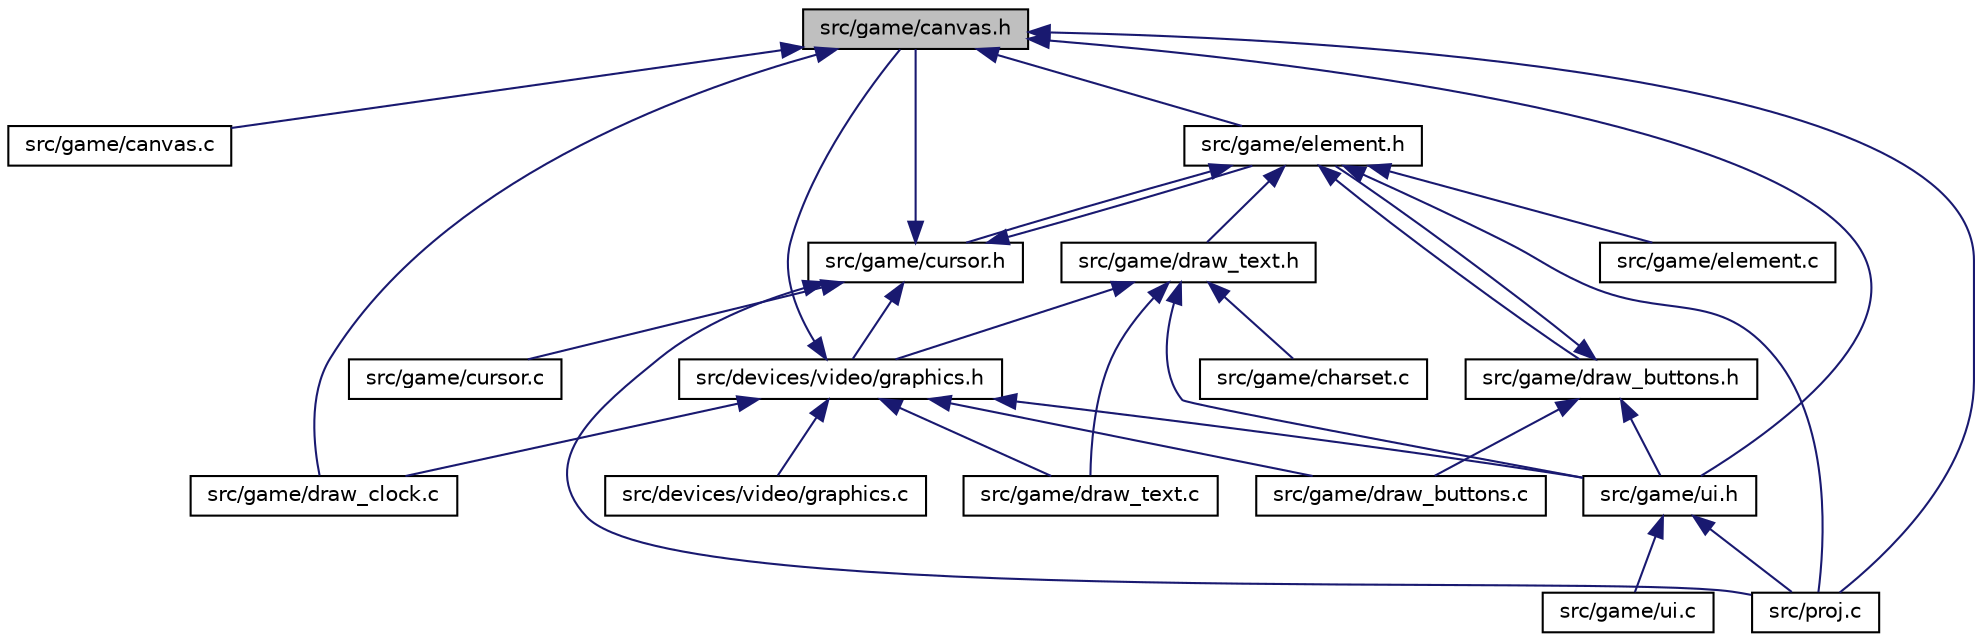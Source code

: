 digraph "src/game/canvas.h"
{
 // LATEX_PDF_SIZE
  edge [fontname="Helvetica",fontsize="10",labelfontname="Helvetica",labelfontsize="10"];
  node [fontname="Helvetica",fontsize="10",shape=record];
  Node1 [label="src/game/canvas.h",height=0.2,width=0.4,color="black", fillcolor="grey75", style="filled", fontcolor="black",tooltip=" "];
  Node1 -> Node2 [dir="back",color="midnightblue",fontsize="10",style="solid"];
  Node2 [label="src/game/canvas.c",height=0.2,width=0.4,color="black", fillcolor="white", style="filled",URL="$canvas_8c.html",tooltip=" "];
  Node1 -> Node3 [dir="back",color="midnightblue",fontsize="10",style="solid"];
  Node3 [label="src/game/draw_clock.c",height=0.2,width=0.4,color="black", fillcolor="white", style="filled",URL="$draw__clock_8c.html",tooltip=" "];
  Node1 -> Node4 [dir="back",color="midnightblue",fontsize="10",style="solid"];
  Node4 [label="src/game/element.h",height=0.2,width=0.4,color="black", fillcolor="white", style="filled",URL="$element_8h.html",tooltip=" "];
  Node4 -> Node5 [dir="back",color="midnightblue",fontsize="10",style="solid"];
  Node5 [label="src/game/cursor.h",height=0.2,width=0.4,color="black", fillcolor="white", style="filled",URL="$cursor_8h.html",tooltip=" "];
  Node5 -> Node6 [dir="back",color="midnightblue",fontsize="10",style="solid"];
  Node6 [label="src/devices/video/graphics.h",height=0.2,width=0.4,color="black", fillcolor="white", style="filled",URL="$graphics_8h.html",tooltip=" "];
  Node6 -> Node7 [dir="back",color="midnightblue",fontsize="10",style="solid"];
  Node7 [label="src/devices/video/graphics.c",height=0.2,width=0.4,color="black", fillcolor="white", style="filled",URL="$graphics_8c.html",tooltip=" "];
  Node6 -> Node1 [dir="back",color="midnightblue",fontsize="10",style="solid"];
  Node6 -> Node8 [dir="back",color="midnightblue",fontsize="10",style="solid"];
  Node8 [label="src/game/draw_buttons.c",height=0.2,width=0.4,color="black", fillcolor="white", style="filled",URL="$draw__buttons_8c.html",tooltip=" "];
  Node6 -> Node3 [dir="back",color="midnightblue",fontsize="10",style="solid"];
  Node6 -> Node9 [dir="back",color="midnightblue",fontsize="10",style="solid"];
  Node9 [label="src/game/draw_text.c",height=0.2,width=0.4,color="black", fillcolor="white", style="filled",URL="$draw__text_8c.html",tooltip=" "];
  Node6 -> Node10 [dir="back",color="midnightblue",fontsize="10",style="solid"];
  Node10 [label="src/game/ui.h",height=0.2,width=0.4,color="black", fillcolor="white", style="filled",URL="$ui_8h.html",tooltip=" "];
  Node10 -> Node11 [dir="back",color="midnightblue",fontsize="10",style="solid"];
  Node11 [label="src/game/ui.c",height=0.2,width=0.4,color="black", fillcolor="white", style="filled",URL="$ui_8c.html",tooltip=" "];
  Node10 -> Node12 [dir="back",color="midnightblue",fontsize="10",style="solid"];
  Node12 [label="src/proj.c",height=0.2,width=0.4,color="black", fillcolor="white", style="filled",URL="$proj_8c.html",tooltip=" "];
  Node5 -> Node1 [dir="back",color="midnightblue",fontsize="10",style="solid"];
  Node5 -> Node13 [dir="back",color="midnightblue",fontsize="10",style="solid"];
  Node13 [label="src/game/cursor.c",height=0.2,width=0.4,color="black", fillcolor="white", style="filled",URL="$cursor_8c.html",tooltip=" "];
  Node5 -> Node4 [dir="back",color="midnightblue",fontsize="10",style="solid"];
  Node5 -> Node12 [dir="back",color="midnightblue",fontsize="10",style="solid"];
  Node4 -> Node14 [dir="back",color="midnightblue",fontsize="10",style="solid"];
  Node14 [label="src/game/draw_buttons.h",height=0.2,width=0.4,color="black", fillcolor="white", style="filled",URL="$draw__buttons_8h.html",tooltip=" "];
  Node14 -> Node8 [dir="back",color="midnightblue",fontsize="10",style="solid"];
  Node14 -> Node4 [dir="back",color="midnightblue",fontsize="10",style="solid"];
  Node14 -> Node10 [dir="back",color="midnightblue",fontsize="10",style="solid"];
  Node4 -> Node15 [dir="back",color="midnightblue",fontsize="10",style="solid"];
  Node15 [label="src/game/draw_text.h",height=0.2,width=0.4,color="black", fillcolor="white", style="filled",URL="$draw__text_8h.html",tooltip=" "];
  Node15 -> Node6 [dir="back",color="midnightblue",fontsize="10",style="solid"];
  Node15 -> Node16 [dir="back",color="midnightblue",fontsize="10",style="solid"];
  Node16 [label="src/game/charset.c",height=0.2,width=0.4,color="black", fillcolor="white", style="filled",URL="$charset_8c.html",tooltip=" "];
  Node15 -> Node9 [dir="back",color="midnightblue",fontsize="10",style="solid"];
  Node15 -> Node10 [dir="back",color="midnightblue",fontsize="10",style="solid"];
  Node4 -> Node17 [dir="back",color="midnightblue",fontsize="10",style="solid"];
  Node17 [label="src/game/element.c",height=0.2,width=0.4,color="black", fillcolor="white", style="filled",URL="$element_8c.html",tooltip=" "];
  Node4 -> Node12 [dir="back",color="midnightblue",fontsize="10",style="solid"];
  Node1 -> Node10 [dir="back",color="midnightblue",fontsize="10",style="solid"];
  Node1 -> Node12 [dir="back",color="midnightblue",fontsize="10",style="solid"];
}
